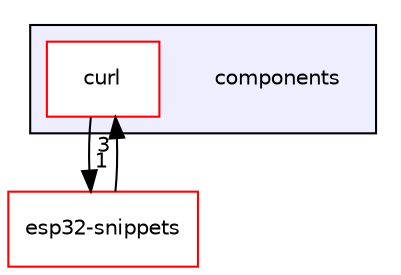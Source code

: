 digraph "components" {
  compound=true
  node [ fontsize="10", fontname="Helvetica"];
  edge [ labelfontsize="10", labelfontname="Helvetica"];
  subgraph clusterdir_409f97388efe006bc3438b95e9edef48 {
    graph [ bgcolor="#eeeeff", pencolor="black", label="" URL="dir_409f97388efe006bc3438b95e9edef48.html"];
    dir_409f97388efe006bc3438b95e9edef48 [shape=plaintext label="components"];
    dir_e9014474357f0c50c4c87dd9066e36b7 [shape=box label="curl" color="red" fillcolor="white" style="filled" URL="dir_e9014474357f0c50c4c87dd9066e36b7.html"];
  }
  dir_2b66d65f09a100230911d819a169d69c [shape=box label="esp32-snippets" fillcolor="white" style="filled" color="red" URL="dir_2b66d65f09a100230911d819a169d69c.html"];
  dir_e9014474357f0c50c4c87dd9066e36b7->dir_2b66d65f09a100230911d819a169d69c [headlabel="1", labeldistance=1.5 headhref="dir_000001_000017.html"];
  dir_2b66d65f09a100230911d819a169d69c->dir_e9014474357f0c50c4c87dd9066e36b7 [headlabel="3", labeldistance=1.5 headhref="dir_000017_000001.html"];
}
